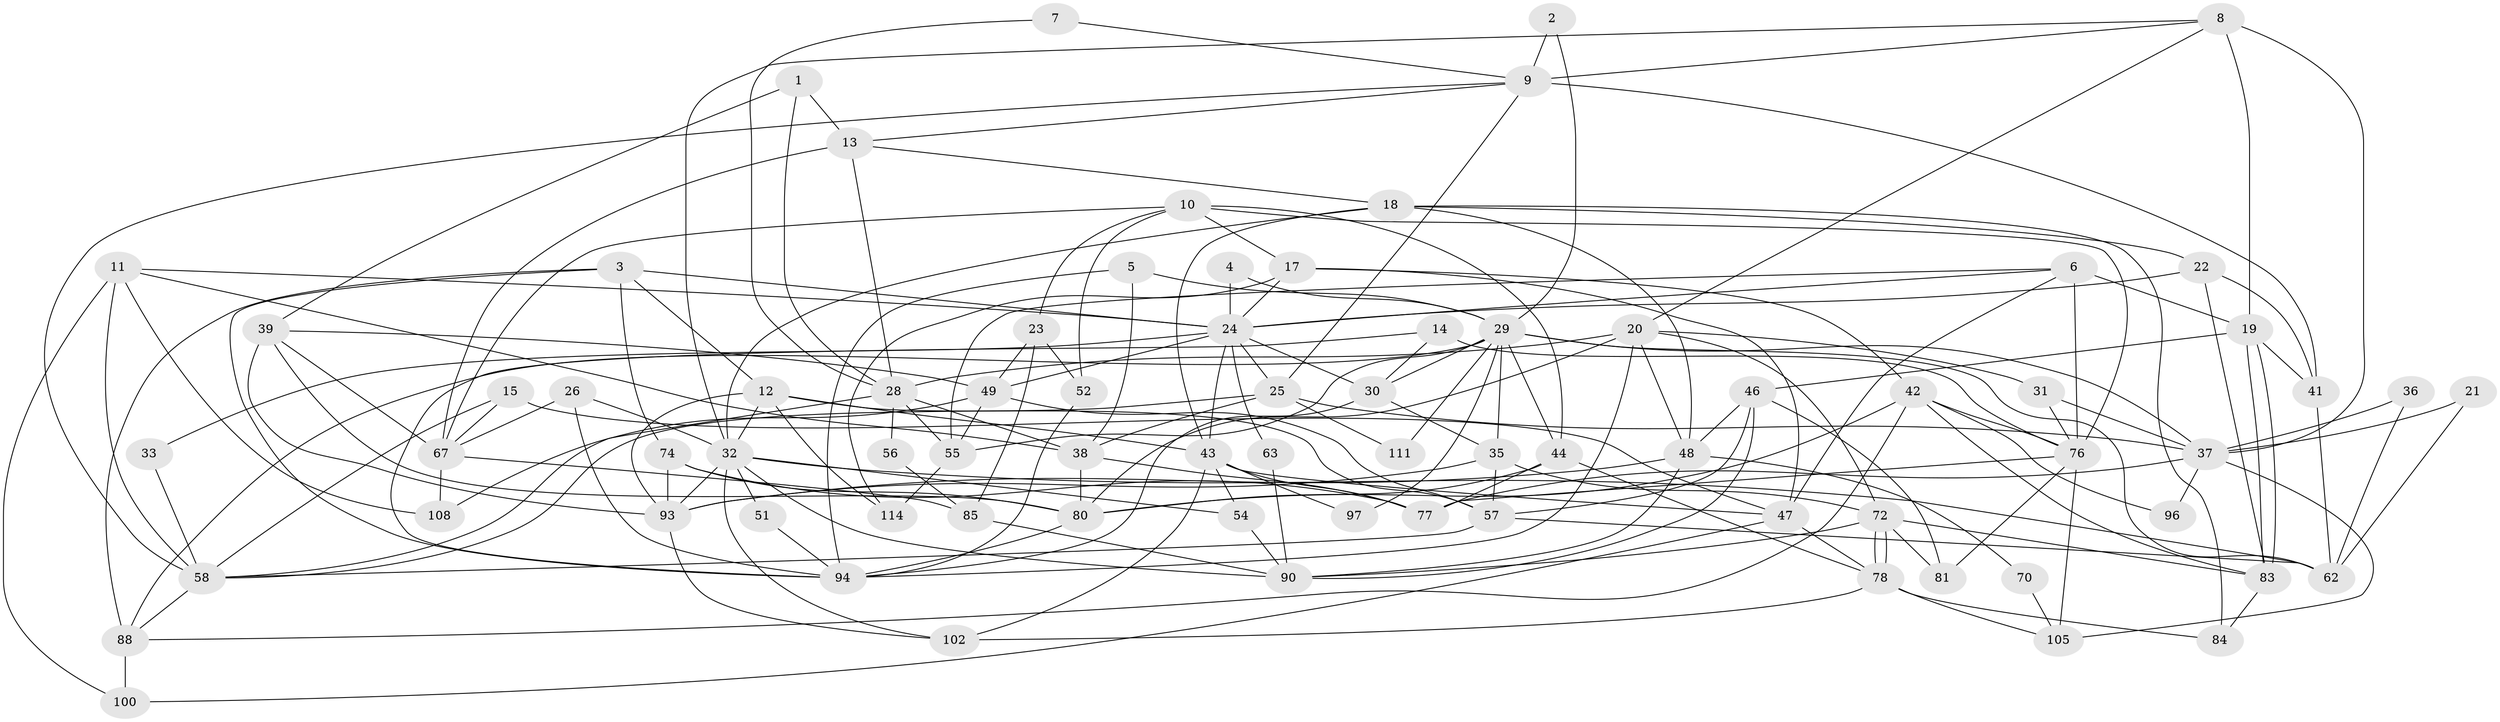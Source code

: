 // original degree distribution, {3: 0.26495726495726496, 2: 0.1623931623931624, 5: 0.23076923076923078, 4: 0.18803418803418803, 6: 0.1111111111111111, 8: 0.008547008547008548, 7: 0.03418803418803419}
// Generated by graph-tools (version 1.1) at 2025/42/03/06/25 10:42:01]
// undirected, 77 vertices, 191 edges
graph export_dot {
graph [start="1"]
  node [color=gray90,style=filled];
  1;
  2;
  3 [super="+16"];
  4;
  5;
  6;
  7;
  8 [super="+50"];
  9 [super="+34"];
  10 [super="+92"];
  11 [super="+117"];
  12 [super="+59"];
  13 [super="+60"];
  14;
  15;
  17 [super="+45"];
  18;
  19 [super="+27"];
  20 [super="+86"];
  21;
  22 [super="+61"];
  23;
  24 [super="+53"];
  25 [super="+112"];
  26;
  28 [super="+101"];
  29 [super="+69"];
  30 [super="+71"];
  31;
  32 [super="+91"];
  33;
  35 [super="+115"];
  36;
  37 [super="+95"];
  38 [super="+40"];
  39;
  41;
  42 [super="+64"];
  43 [super="+79"];
  44 [super="+65"];
  46;
  47 [super="+82"];
  48;
  49 [super="+98"];
  51;
  52;
  54;
  55 [super="+73"];
  56;
  57 [super="+66"];
  58 [super="+113"];
  62 [super="+68"];
  63;
  67 [super="+106"];
  70;
  72 [super="+75"];
  74 [super="+109"];
  76 [super="+89"];
  77;
  78 [super="+116"];
  80 [super="+103"];
  81;
  83;
  84 [super="+87"];
  85 [super="+107"];
  88;
  90 [super="+104"];
  93 [super="+110"];
  94 [super="+99"];
  96;
  97;
  100;
  102;
  105;
  108;
  111;
  114;
  1 -- 39;
  1 -- 28;
  1 -- 13;
  2 -- 9;
  2 -- 29;
  3 -- 94;
  3 -- 88;
  3 -- 24;
  3 -- 12;
  3 -- 74;
  4 -- 24;
  4 -- 29;
  5 -- 94;
  5 -- 38;
  5 -- 29;
  6 -- 47;
  6 -- 19;
  6 -- 24;
  6 -- 76;
  6 -- 55;
  7 -- 28;
  7 -- 9;
  8 -- 32;
  8 -- 20;
  8 -- 9;
  8 -- 19 [weight=2];
  8 -- 37;
  9 -- 13;
  9 -- 25;
  9 -- 41;
  9 -- 58;
  10 -- 23;
  10 -- 52;
  10 -- 17;
  10 -- 67;
  10 -- 44;
  10 -- 76;
  11 -- 108;
  11 -- 100;
  11 -- 38;
  11 -- 24;
  11 -- 58;
  12 -- 114;
  12 -- 43;
  12 -- 93;
  12 -- 32;
  12 -- 57;
  13 -- 18;
  13 -- 67;
  13 -- 28;
  14 -- 30;
  14 -- 76;
  14 -- 94;
  15 -- 47;
  15 -- 58;
  15 -- 67;
  17 -- 114;
  17 -- 42;
  17 -- 24;
  17 -- 47;
  18 -- 48;
  18 -- 22;
  18 -- 32;
  18 -- 84;
  18 -- 43;
  19 -- 83;
  19 -- 83;
  19 -- 46;
  19 -- 41;
  20 -- 31;
  20 -- 28;
  20 -- 80;
  20 -- 48;
  20 -- 72;
  20 -- 94;
  21 -- 37;
  21 -- 62;
  22 -- 83;
  22 -- 24;
  22 -- 41;
  23 -- 52;
  23 -- 85;
  23 -- 49;
  24 -- 49;
  24 -- 63;
  24 -- 43;
  24 -- 33;
  24 -- 25;
  24 -- 30;
  25 -- 111;
  25 -- 37;
  25 -- 38;
  25 -- 58;
  26 -- 67;
  26 -- 94;
  26 -- 32;
  28 -- 55;
  28 -- 38;
  28 -- 56;
  28 -- 58;
  29 -- 30;
  29 -- 88;
  29 -- 97;
  29 -- 111;
  29 -- 44;
  29 -- 37;
  29 -- 55;
  29 -- 62;
  29 -- 35;
  30 -- 35;
  30 -- 94;
  31 -- 76;
  31 -- 37;
  32 -- 51 [weight=2];
  32 -- 54;
  32 -- 102;
  32 -- 90;
  32 -- 93;
  32 -- 62;
  33 -- 58;
  35 -- 93;
  35 -- 72;
  35 -- 57;
  36 -- 62;
  36 -- 37;
  37 -- 77;
  37 -- 96;
  37 -- 105;
  38 -- 77;
  38 -- 80;
  39 -- 80;
  39 -- 93;
  39 -- 49;
  39 -- 67;
  41 -- 62;
  42 -- 88;
  42 -- 83;
  42 -- 80;
  42 -- 96;
  42 -- 76;
  43 -- 54;
  43 -- 77;
  43 -- 102;
  43 -- 97;
  43 -- 47;
  44 -- 77;
  44 -- 78;
  44 -- 80;
  46 -- 57;
  46 -- 48;
  46 -- 81;
  46 -- 90;
  47 -- 100;
  47 -- 78;
  48 -- 70;
  48 -- 93;
  48 -- 90;
  49 -- 55;
  49 -- 108;
  49 -- 57;
  51 -- 94;
  52 -- 94;
  54 -- 90;
  55 -- 114;
  56 -- 85;
  57 -- 58;
  57 -- 62;
  58 -- 88;
  63 -- 90;
  67 -- 108;
  67 -- 85;
  70 -- 105;
  72 -- 78;
  72 -- 78;
  72 -- 83;
  72 -- 81;
  72 -- 90;
  74 -- 77;
  74 -- 80;
  74 -- 93;
  76 -- 81;
  76 -- 77;
  76 -- 105;
  78 -- 102;
  78 -- 105;
  78 -- 84;
  80 -- 94;
  83 -- 84;
  85 -- 90;
  88 -- 100;
  93 -- 102;
}
